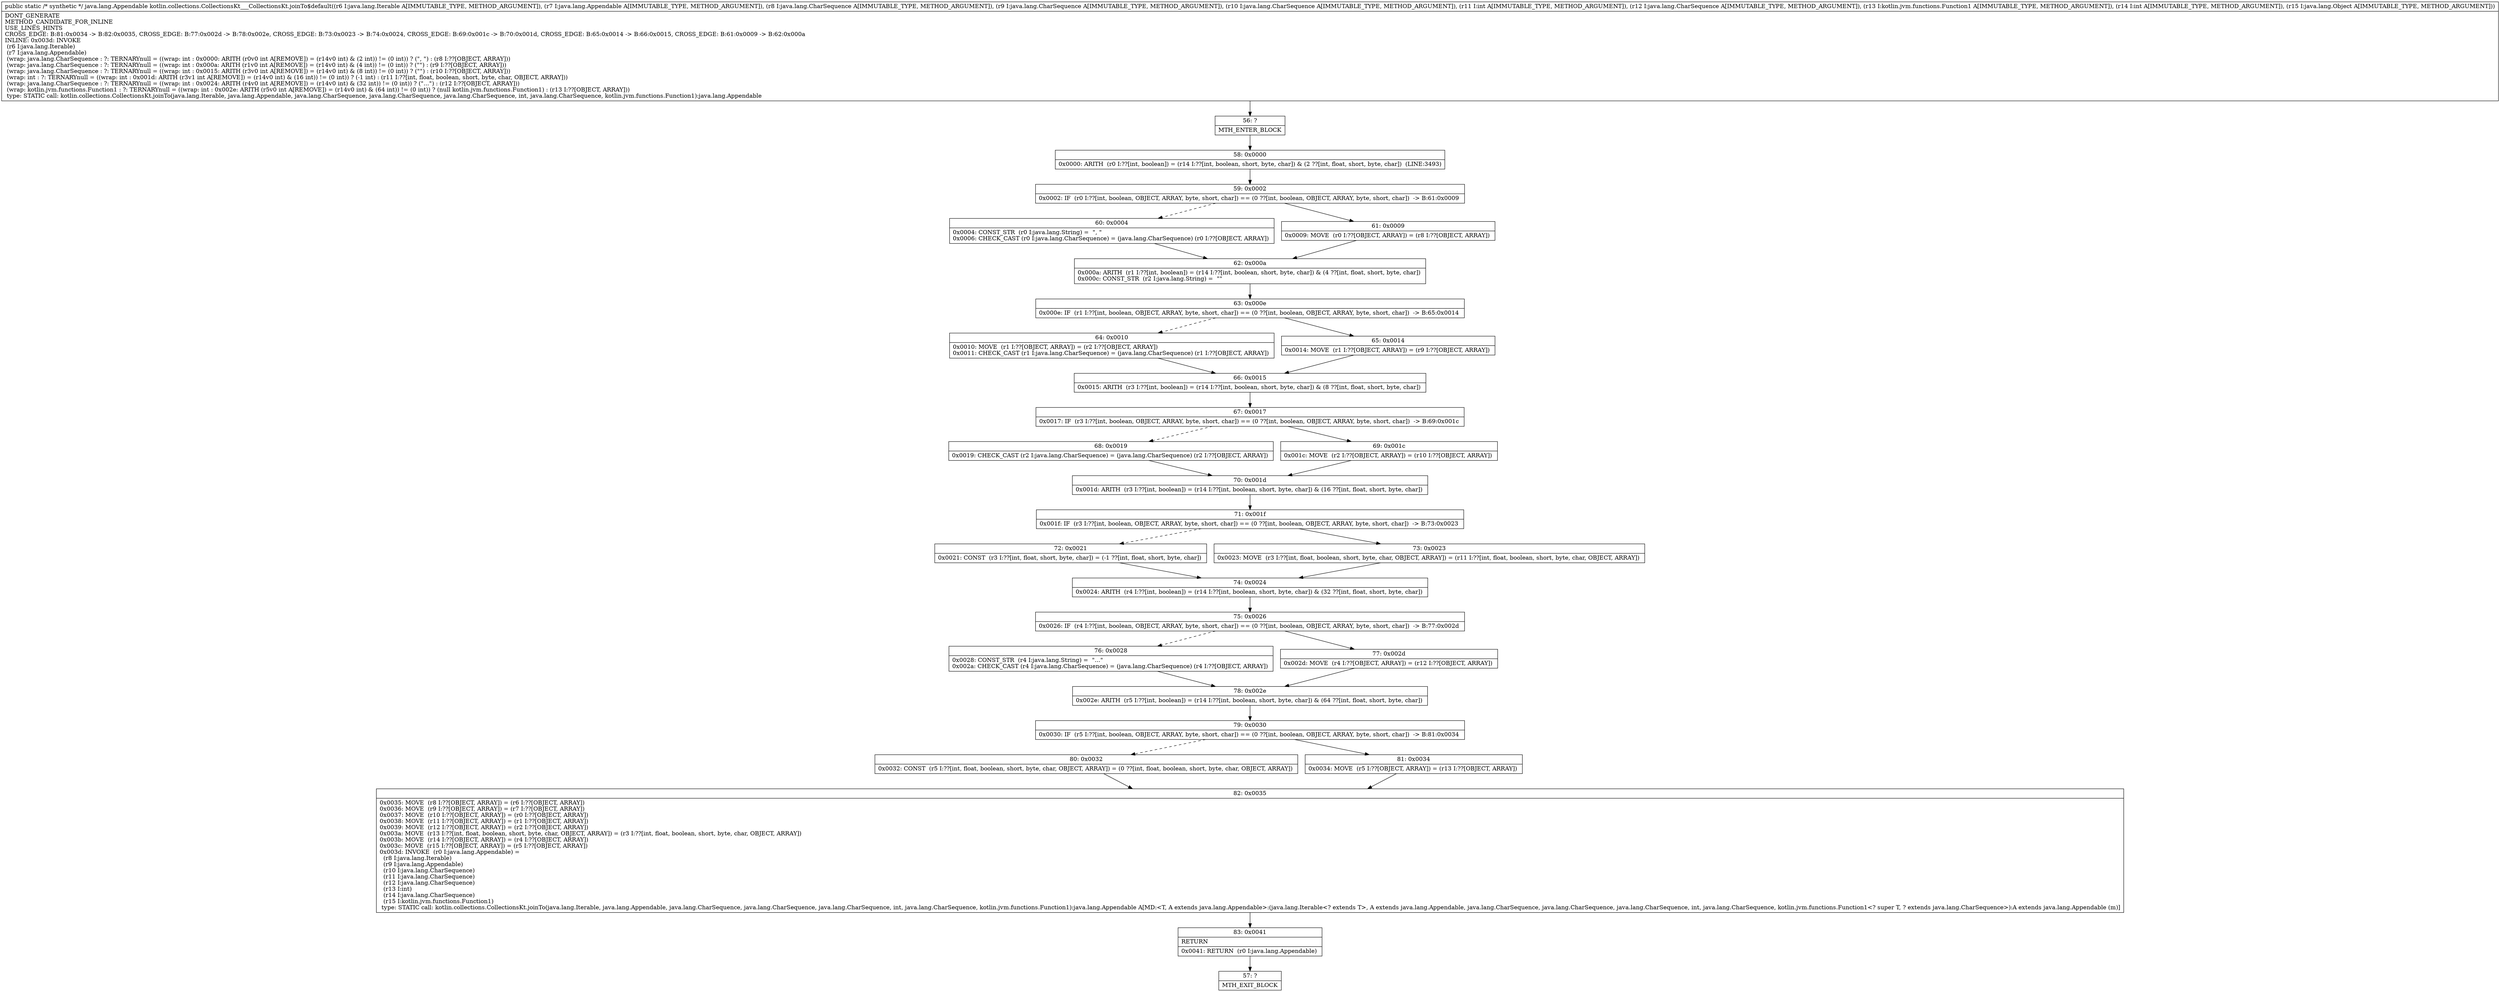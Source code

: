 digraph "CFG forkotlin.collections.CollectionsKt___CollectionsKt.joinTo$default(Ljava\/lang\/Iterable;Ljava\/lang\/Appendable;Ljava\/lang\/CharSequence;Ljava\/lang\/CharSequence;Ljava\/lang\/CharSequence;ILjava\/lang\/CharSequence;Lkotlin\/jvm\/functions\/Function1;ILjava\/lang\/Object;)Ljava\/lang\/Appendable;" {
Node_56 [shape=record,label="{56\:\ ?|MTH_ENTER_BLOCK\l}"];
Node_58 [shape=record,label="{58\:\ 0x0000|0x0000: ARITH  (r0 I:??[int, boolean]) = (r14 I:??[int, boolean, short, byte, char]) & (2 ??[int, float, short, byte, char])  (LINE:3493)\l}"];
Node_59 [shape=record,label="{59\:\ 0x0002|0x0002: IF  (r0 I:??[int, boolean, OBJECT, ARRAY, byte, short, char]) == (0 ??[int, boolean, OBJECT, ARRAY, byte, short, char])  \-\> B:61:0x0009 \l}"];
Node_60 [shape=record,label="{60\:\ 0x0004|0x0004: CONST_STR  (r0 I:java.lang.String) =  \", \" \l0x0006: CHECK_CAST (r0 I:java.lang.CharSequence) = (java.lang.CharSequence) (r0 I:??[OBJECT, ARRAY]) \l}"];
Node_62 [shape=record,label="{62\:\ 0x000a|0x000a: ARITH  (r1 I:??[int, boolean]) = (r14 I:??[int, boolean, short, byte, char]) & (4 ??[int, float, short, byte, char]) \l0x000c: CONST_STR  (r2 I:java.lang.String) =  \"\" \l}"];
Node_63 [shape=record,label="{63\:\ 0x000e|0x000e: IF  (r1 I:??[int, boolean, OBJECT, ARRAY, byte, short, char]) == (0 ??[int, boolean, OBJECT, ARRAY, byte, short, char])  \-\> B:65:0x0014 \l}"];
Node_64 [shape=record,label="{64\:\ 0x0010|0x0010: MOVE  (r1 I:??[OBJECT, ARRAY]) = (r2 I:??[OBJECT, ARRAY]) \l0x0011: CHECK_CAST (r1 I:java.lang.CharSequence) = (java.lang.CharSequence) (r1 I:??[OBJECT, ARRAY]) \l}"];
Node_66 [shape=record,label="{66\:\ 0x0015|0x0015: ARITH  (r3 I:??[int, boolean]) = (r14 I:??[int, boolean, short, byte, char]) & (8 ??[int, float, short, byte, char]) \l}"];
Node_67 [shape=record,label="{67\:\ 0x0017|0x0017: IF  (r3 I:??[int, boolean, OBJECT, ARRAY, byte, short, char]) == (0 ??[int, boolean, OBJECT, ARRAY, byte, short, char])  \-\> B:69:0x001c \l}"];
Node_68 [shape=record,label="{68\:\ 0x0019|0x0019: CHECK_CAST (r2 I:java.lang.CharSequence) = (java.lang.CharSequence) (r2 I:??[OBJECT, ARRAY]) \l}"];
Node_70 [shape=record,label="{70\:\ 0x001d|0x001d: ARITH  (r3 I:??[int, boolean]) = (r14 I:??[int, boolean, short, byte, char]) & (16 ??[int, float, short, byte, char]) \l}"];
Node_71 [shape=record,label="{71\:\ 0x001f|0x001f: IF  (r3 I:??[int, boolean, OBJECT, ARRAY, byte, short, char]) == (0 ??[int, boolean, OBJECT, ARRAY, byte, short, char])  \-\> B:73:0x0023 \l}"];
Node_72 [shape=record,label="{72\:\ 0x0021|0x0021: CONST  (r3 I:??[int, float, short, byte, char]) = (\-1 ??[int, float, short, byte, char]) \l}"];
Node_74 [shape=record,label="{74\:\ 0x0024|0x0024: ARITH  (r4 I:??[int, boolean]) = (r14 I:??[int, boolean, short, byte, char]) & (32 ??[int, float, short, byte, char]) \l}"];
Node_75 [shape=record,label="{75\:\ 0x0026|0x0026: IF  (r4 I:??[int, boolean, OBJECT, ARRAY, byte, short, char]) == (0 ??[int, boolean, OBJECT, ARRAY, byte, short, char])  \-\> B:77:0x002d \l}"];
Node_76 [shape=record,label="{76\:\ 0x0028|0x0028: CONST_STR  (r4 I:java.lang.String) =  \"...\" \l0x002a: CHECK_CAST (r4 I:java.lang.CharSequence) = (java.lang.CharSequence) (r4 I:??[OBJECT, ARRAY]) \l}"];
Node_78 [shape=record,label="{78\:\ 0x002e|0x002e: ARITH  (r5 I:??[int, boolean]) = (r14 I:??[int, boolean, short, byte, char]) & (64 ??[int, float, short, byte, char]) \l}"];
Node_79 [shape=record,label="{79\:\ 0x0030|0x0030: IF  (r5 I:??[int, boolean, OBJECT, ARRAY, byte, short, char]) == (0 ??[int, boolean, OBJECT, ARRAY, byte, short, char])  \-\> B:81:0x0034 \l}"];
Node_80 [shape=record,label="{80\:\ 0x0032|0x0032: CONST  (r5 I:??[int, float, boolean, short, byte, char, OBJECT, ARRAY]) = (0 ??[int, float, boolean, short, byte, char, OBJECT, ARRAY]) \l}"];
Node_82 [shape=record,label="{82\:\ 0x0035|0x0035: MOVE  (r8 I:??[OBJECT, ARRAY]) = (r6 I:??[OBJECT, ARRAY]) \l0x0036: MOVE  (r9 I:??[OBJECT, ARRAY]) = (r7 I:??[OBJECT, ARRAY]) \l0x0037: MOVE  (r10 I:??[OBJECT, ARRAY]) = (r0 I:??[OBJECT, ARRAY]) \l0x0038: MOVE  (r11 I:??[OBJECT, ARRAY]) = (r1 I:??[OBJECT, ARRAY]) \l0x0039: MOVE  (r12 I:??[OBJECT, ARRAY]) = (r2 I:??[OBJECT, ARRAY]) \l0x003a: MOVE  (r13 I:??[int, float, boolean, short, byte, char, OBJECT, ARRAY]) = (r3 I:??[int, float, boolean, short, byte, char, OBJECT, ARRAY]) \l0x003b: MOVE  (r14 I:??[OBJECT, ARRAY]) = (r4 I:??[OBJECT, ARRAY]) \l0x003c: MOVE  (r15 I:??[OBJECT, ARRAY]) = (r5 I:??[OBJECT, ARRAY]) \l0x003d: INVOKE  (r0 I:java.lang.Appendable) = \l  (r8 I:java.lang.Iterable)\l  (r9 I:java.lang.Appendable)\l  (r10 I:java.lang.CharSequence)\l  (r11 I:java.lang.CharSequence)\l  (r12 I:java.lang.CharSequence)\l  (r13 I:int)\l  (r14 I:java.lang.CharSequence)\l  (r15 I:kotlin.jvm.functions.Function1)\l type: STATIC call: kotlin.collections.CollectionsKt.joinTo(java.lang.Iterable, java.lang.Appendable, java.lang.CharSequence, java.lang.CharSequence, java.lang.CharSequence, int, java.lang.CharSequence, kotlin.jvm.functions.Function1):java.lang.Appendable A[MD:\<T, A extends java.lang.Appendable\>:(java.lang.Iterable\<? extends T\>, A extends java.lang.Appendable, java.lang.CharSequence, java.lang.CharSequence, java.lang.CharSequence, int, java.lang.CharSequence, kotlin.jvm.functions.Function1\<? super T, ? extends java.lang.CharSequence\>):A extends java.lang.Appendable (m)]\l}"];
Node_83 [shape=record,label="{83\:\ 0x0041|RETURN\l|0x0041: RETURN  (r0 I:java.lang.Appendable) \l}"];
Node_57 [shape=record,label="{57\:\ ?|MTH_EXIT_BLOCK\l}"];
Node_81 [shape=record,label="{81\:\ 0x0034|0x0034: MOVE  (r5 I:??[OBJECT, ARRAY]) = (r13 I:??[OBJECT, ARRAY]) \l}"];
Node_77 [shape=record,label="{77\:\ 0x002d|0x002d: MOVE  (r4 I:??[OBJECT, ARRAY]) = (r12 I:??[OBJECT, ARRAY]) \l}"];
Node_73 [shape=record,label="{73\:\ 0x0023|0x0023: MOVE  (r3 I:??[int, float, boolean, short, byte, char, OBJECT, ARRAY]) = (r11 I:??[int, float, boolean, short, byte, char, OBJECT, ARRAY]) \l}"];
Node_69 [shape=record,label="{69\:\ 0x001c|0x001c: MOVE  (r2 I:??[OBJECT, ARRAY]) = (r10 I:??[OBJECT, ARRAY]) \l}"];
Node_65 [shape=record,label="{65\:\ 0x0014|0x0014: MOVE  (r1 I:??[OBJECT, ARRAY]) = (r9 I:??[OBJECT, ARRAY]) \l}"];
Node_61 [shape=record,label="{61\:\ 0x0009|0x0009: MOVE  (r0 I:??[OBJECT, ARRAY]) = (r8 I:??[OBJECT, ARRAY]) \l}"];
MethodNode[shape=record,label="{public static \/* synthetic *\/ java.lang.Appendable kotlin.collections.CollectionsKt___CollectionsKt.joinTo$default((r6 I:java.lang.Iterable A[IMMUTABLE_TYPE, METHOD_ARGUMENT]), (r7 I:java.lang.Appendable A[IMMUTABLE_TYPE, METHOD_ARGUMENT]), (r8 I:java.lang.CharSequence A[IMMUTABLE_TYPE, METHOD_ARGUMENT]), (r9 I:java.lang.CharSequence A[IMMUTABLE_TYPE, METHOD_ARGUMENT]), (r10 I:java.lang.CharSequence A[IMMUTABLE_TYPE, METHOD_ARGUMENT]), (r11 I:int A[IMMUTABLE_TYPE, METHOD_ARGUMENT]), (r12 I:java.lang.CharSequence A[IMMUTABLE_TYPE, METHOD_ARGUMENT]), (r13 I:kotlin.jvm.functions.Function1 A[IMMUTABLE_TYPE, METHOD_ARGUMENT]), (r14 I:int A[IMMUTABLE_TYPE, METHOD_ARGUMENT]), (r15 I:java.lang.Object A[IMMUTABLE_TYPE, METHOD_ARGUMENT]))  | DONT_GENERATE\lMETHOD_CANDIDATE_FOR_INLINE\lUSE_LINES_HINTS\lCROSS_EDGE: B:81:0x0034 \-\> B:82:0x0035, CROSS_EDGE: B:77:0x002d \-\> B:78:0x002e, CROSS_EDGE: B:73:0x0023 \-\> B:74:0x0024, CROSS_EDGE: B:69:0x001c \-\> B:70:0x001d, CROSS_EDGE: B:65:0x0014 \-\> B:66:0x0015, CROSS_EDGE: B:61:0x0009 \-\> B:62:0x000a\lINLINE: 0x003d: INVOKE  \l  (r6 I:java.lang.Iterable)\l  (r7 I:java.lang.Appendable)\l  (wrap: java.lang.CharSequence : ?: TERNARYnull = ((wrap: int : 0x0000: ARITH  (r0v0 int A[REMOVE]) = (r14v0 int) & (2 int)) != (0 int)) ? (\", \") : (r8 I:??[OBJECT, ARRAY]))\l  (wrap: java.lang.CharSequence : ?: TERNARYnull = ((wrap: int : 0x000a: ARITH  (r1v0 int A[REMOVE]) = (r14v0 int) & (4 int)) != (0 int)) ? (\"\") : (r9 I:??[OBJECT, ARRAY]))\l  (wrap: java.lang.CharSequence : ?: TERNARYnull = ((wrap: int : 0x0015: ARITH  (r3v0 int A[REMOVE]) = (r14v0 int) & (8 int)) != (0 int)) ? (\"\") : (r10 I:??[OBJECT, ARRAY]))\l  (wrap: int : ?: TERNARYnull = ((wrap: int : 0x001d: ARITH  (r3v1 int A[REMOVE]) = (r14v0 int) & (16 int)) != (0 int)) ? (\-1 int) : (r11 I:??[int, float, boolean, short, byte, char, OBJECT, ARRAY]))\l  (wrap: java.lang.CharSequence : ?: TERNARYnull = ((wrap: int : 0x0024: ARITH  (r4v0 int A[REMOVE]) = (r14v0 int) & (32 int)) != (0 int)) ? (\"...\") : (r12 I:??[OBJECT, ARRAY]))\l  (wrap: kotlin.jvm.functions.Function1 : ?: TERNARYnull = ((wrap: int : 0x002e: ARITH  (r5v0 int A[REMOVE]) = (r14v0 int) & (64 int)) != (0 int)) ? (null kotlin.jvm.functions.Function1) : (r13 I:??[OBJECT, ARRAY]))\l type: STATIC call: kotlin.collections.CollectionsKt.joinTo(java.lang.Iterable, java.lang.Appendable, java.lang.CharSequence, java.lang.CharSequence, java.lang.CharSequence, int, java.lang.CharSequence, kotlin.jvm.functions.Function1):java.lang.Appendable\l}"];
MethodNode -> Node_56;Node_56 -> Node_58;
Node_58 -> Node_59;
Node_59 -> Node_60[style=dashed];
Node_59 -> Node_61;
Node_60 -> Node_62;
Node_62 -> Node_63;
Node_63 -> Node_64[style=dashed];
Node_63 -> Node_65;
Node_64 -> Node_66;
Node_66 -> Node_67;
Node_67 -> Node_68[style=dashed];
Node_67 -> Node_69;
Node_68 -> Node_70;
Node_70 -> Node_71;
Node_71 -> Node_72[style=dashed];
Node_71 -> Node_73;
Node_72 -> Node_74;
Node_74 -> Node_75;
Node_75 -> Node_76[style=dashed];
Node_75 -> Node_77;
Node_76 -> Node_78;
Node_78 -> Node_79;
Node_79 -> Node_80[style=dashed];
Node_79 -> Node_81;
Node_80 -> Node_82;
Node_82 -> Node_83;
Node_83 -> Node_57;
Node_81 -> Node_82;
Node_77 -> Node_78;
Node_73 -> Node_74;
Node_69 -> Node_70;
Node_65 -> Node_66;
Node_61 -> Node_62;
}

